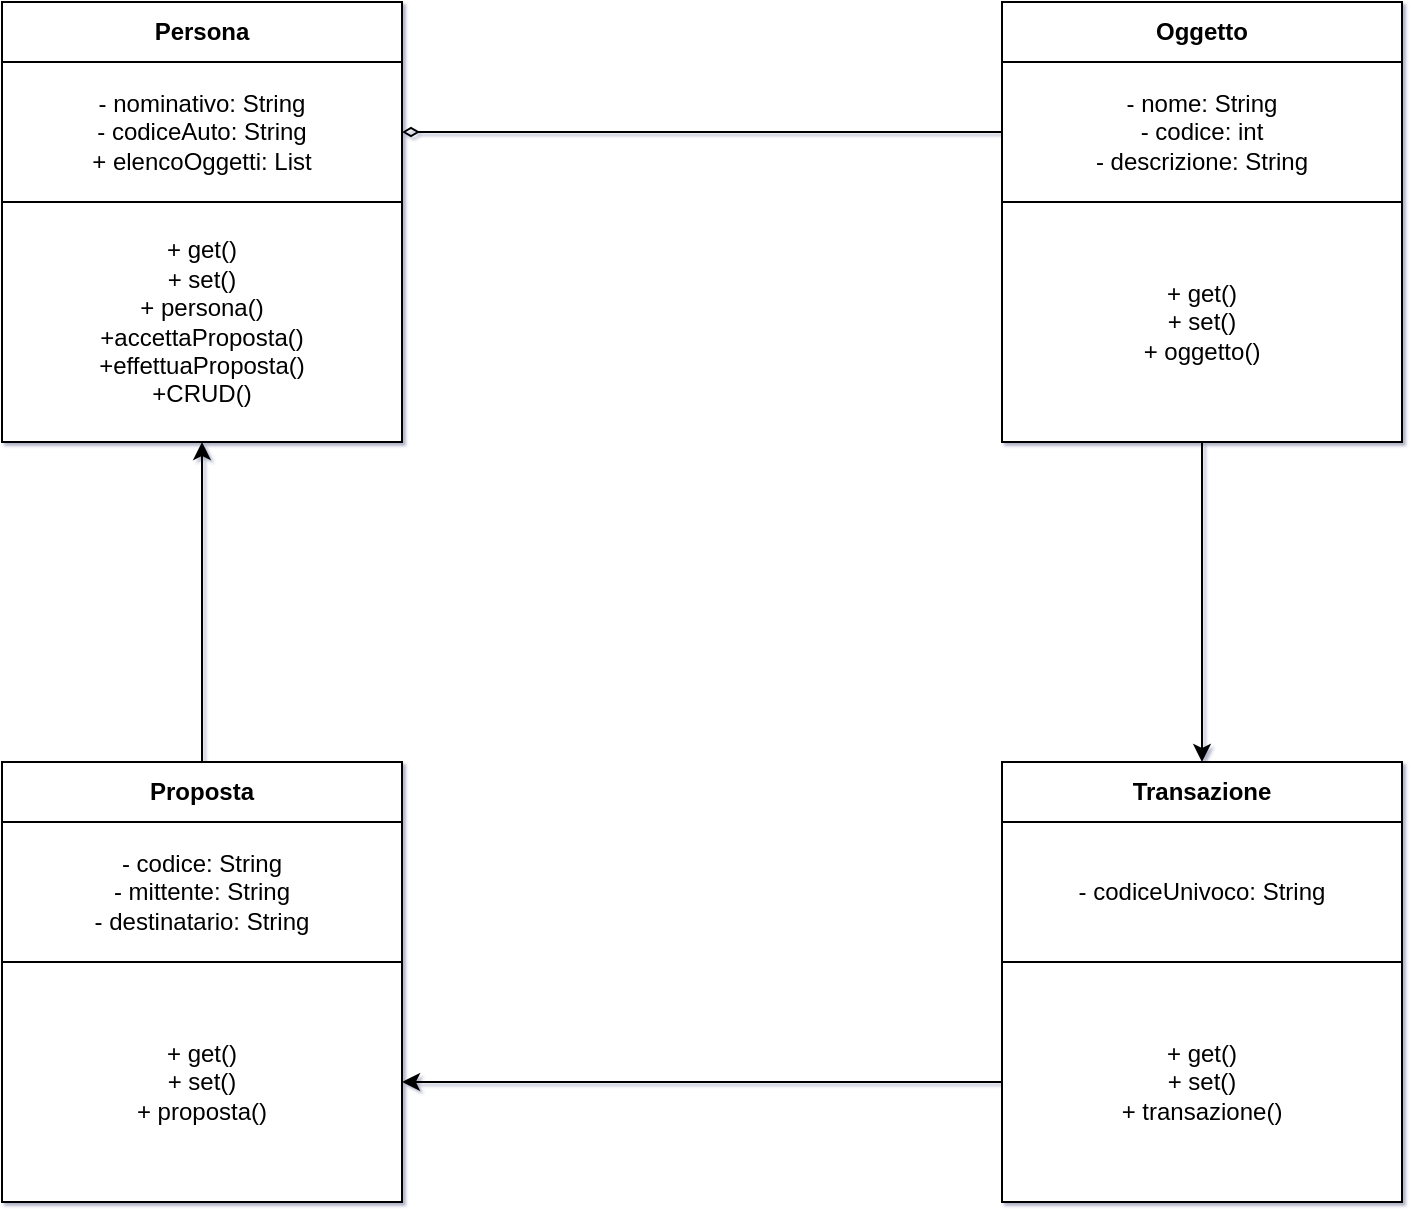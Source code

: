 <mxfile version="23.1.5" type="device">
  <diagram name="Pagina-1" id="6Av8Gc_3-7IdRDmsvJMG">
    <mxGraphModel dx="1050" dy="629" grid="1" gridSize="10" guides="1" tooltips="1" connect="1" arrows="1" fold="1" page="1" pageScale="1" pageWidth="827" pageHeight="1169" background="none" math="0" shadow="1">
      <root>
        <mxCell id="0" />
        <mxCell id="1" parent="0" />
        <mxCell id="iIqzsNzQ5Ks9BfVmmFDp-2" value="+ get()&lt;br&gt;+ set()&lt;br&gt;+ persona()&lt;br&gt;+accettaProposta()&lt;br&gt;+effettuaProposta()&lt;br&gt;+CRUD()" style="rounded=0;whiteSpace=wrap;html=1;fillColor=default;" parent="1" vertex="1">
          <mxGeometry x="40" y="120" width="200" height="120" as="geometry" />
        </mxCell>
        <mxCell id="iIqzsNzQ5Ks9BfVmmFDp-3" value="- nominativo: String&lt;br&gt;- codiceAuto: String&lt;br&gt;+ elencoOggetti: List" style="rounded=0;whiteSpace=wrap;html=1;fillColor=default;" parent="1" vertex="1">
          <mxGeometry x="40" y="50" width="200" height="70" as="geometry" />
        </mxCell>
        <mxCell id="iIqzsNzQ5Ks9BfVmmFDp-4" value="&lt;b&gt;Persona&lt;/b&gt;" style="rounded=0;whiteSpace=wrap;html=1;fillColor=default;" parent="1" vertex="1">
          <mxGeometry x="40" y="20" width="200" height="30" as="geometry" />
        </mxCell>
        <mxCell id="fj1LXTcimMp08xYE8rOj-4" style="edgeStyle=orthogonalEdgeStyle;rounded=0;orthogonalLoop=1;jettySize=auto;html=1;entryX=0.5;entryY=0;entryDx=0;entryDy=0;exitX=0.5;exitY=1;exitDx=0;exitDy=0;" parent="1" source="iIqzsNzQ5Ks9BfVmmFDp-5" target="iIqzsNzQ5Ks9BfVmmFDp-13" edge="1">
          <mxGeometry relative="1" as="geometry" />
        </mxCell>
        <mxCell id="iIqzsNzQ5Ks9BfVmmFDp-5" value="+ get()&lt;br&gt;+ set()&lt;br&gt;+ oggetto()" style="rounded=0;whiteSpace=wrap;html=1;fillColor=default;" parent="1" vertex="1">
          <mxGeometry x="540" y="120" width="200" height="120" as="geometry" />
        </mxCell>
        <mxCell id="fj1LXTcimMp08xYE8rOj-3" style="edgeStyle=orthogonalEdgeStyle;rounded=0;orthogonalLoop=1;jettySize=auto;html=1;entryX=1;entryY=0.5;entryDx=0;entryDy=0;endArrow=diamondThin;endFill=0;" parent="1" source="iIqzsNzQ5Ks9BfVmmFDp-6" target="iIqzsNzQ5Ks9BfVmmFDp-3" edge="1">
          <mxGeometry relative="1" as="geometry" />
        </mxCell>
        <mxCell id="iIqzsNzQ5Ks9BfVmmFDp-6" value="- nome: String&lt;br&gt;- codice: int&lt;br&gt;- descrizione: String" style="rounded=0;whiteSpace=wrap;html=1;fillColor=default;" parent="1" vertex="1">
          <mxGeometry x="540" y="50" width="200" height="70" as="geometry" />
        </mxCell>
        <mxCell id="iIqzsNzQ5Ks9BfVmmFDp-7" value="&lt;b&gt;Oggetto&lt;/b&gt;" style="rounded=0;whiteSpace=wrap;html=1;fillColor=default;" parent="1" vertex="1">
          <mxGeometry x="540" y="20" width="200" height="30" as="geometry" />
        </mxCell>
        <mxCell id="iIqzsNzQ5Ks9BfVmmFDp-8" value="+ get()&lt;br&gt;+ set()&lt;br&gt;+ proposta()" style="rounded=0;whiteSpace=wrap;html=1;fillColor=default;" parent="1" vertex="1">
          <mxGeometry x="40" y="500" width="200" height="120" as="geometry" />
        </mxCell>
        <mxCell id="iIqzsNzQ5Ks9BfVmmFDp-9" value="- codice: String&lt;br&gt;- mittente: String&lt;br&gt;- destinatario: String" style="rounded=0;whiteSpace=wrap;html=1;fillColor=default;" parent="1" vertex="1">
          <mxGeometry x="40" y="430" width="200" height="70" as="geometry" />
        </mxCell>
        <mxCell id="3kR9-t2Q34D2aEsrE9Fa-1" style="edgeStyle=orthogonalEdgeStyle;rounded=0;orthogonalLoop=1;jettySize=auto;html=1;entryX=0.5;entryY=1;entryDx=0;entryDy=0;" edge="1" parent="1" source="iIqzsNzQ5Ks9BfVmmFDp-10" target="iIqzsNzQ5Ks9BfVmmFDp-2">
          <mxGeometry relative="1" as="geometry" />
        </mxCell>
        <mxCell id="iIqzsNzQ5Ks9BfVmmFDp-10" value="&lt;b&gt;Proposta&lt;/b&gt;" style="rounded=0;whiteSpace=wrap;html=1;fillColor=default;" parent="1" vertex="1">
          <mxGeometry x="40" y="400" width="200" height="30" as="geometry" />
        </mxCell>
        <mxCell id="fj1LXTcimMp08xYE8rOj-5" style="edgeStyle=orthogonalEdgeStyle;rounded=0;orthogonalLoop=1;jettySize=auto;html=1;entryX=1;entryY=0.5;entryDx=0;entryDy=0;" parent="1" source="iIqzsNzQ5Ks9BfVmmFDp-11" target="iIqzsNzQ5Ks9BfVmmFDp-8" edge="1">
          <mxGeometry relative="1" as="geometry" />
        </mxCell>
        <mxCell id="iIqzsNzQ5Ks9BfVmmFDp-11" value="+ get()&lt;br&gt;+ set()&lt;br&gt;+ transazione()" style="rounded=0;whiteSpace=wrap;html=1;fillColor=default;" parent="1" vertex="1">
          <mxGeometry x="540" y="500" width="200" height="120" as="geometry" />
        </mxCell>
        <mxCell id="iIqzsNzQ5Ks9BfVmmFDp-12" value="- codiceUnivoco: String" style="rounded=0;whiteSpace=wrap;html=1;fillColor=default;" parent="1" vertex="1">
          <mxGeometry x="540" y="430" width="200" height="70" as="geometry" />
        </mxCell>
        <mxCell id="iIqzsNzQ5Ks9BfVmmFDp-13" value="&lt;b&gt;Transazione&lt;/b&gt;" style="rounded=0;whiteSpace=wrap;html=1;fillColor=default;" parent="1" vertex="1">
          <mxGeometry x="540" y="400" width="200" height="30" as="geometry" />
        </mxCell>
      </root>
    </mxGraphModel>
  </diagram>
</mxfile>
